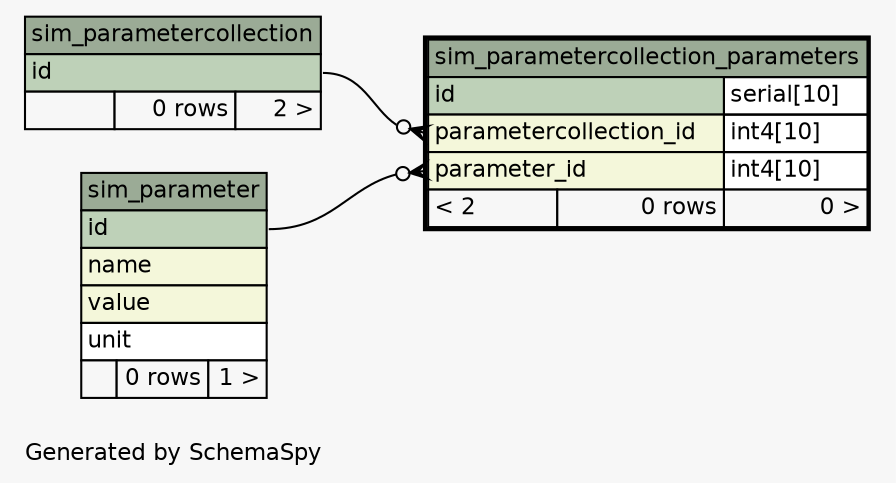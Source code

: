 // dot 2.20.2 on Linux 2.6.32-53-generic
// SchemaSpy rev 590
digraph "oneDegreeRelationshipsDiagram" {
  graph [
    rankdir="RL"
    bgcolor="#f7f7f7"
    label="\nGenerated by SchemaSpy"
    labeljust="l"
    nodesep="0.18"
    ranksep="0.46"
    fontname="Helvetica"
    fontsize="11"
  ];
  node [
    fontname="Helvetica"
    fontsize="11"
    shape="plaintext"
  ];
  edge [
    arrowsize="0.8"
  ];
  "sim_parametercollection_parameters":"parameter_id":w -> "sim_parameter":"id":e [arrowhead=none dir=back arrowtail=crowodot];
  "sim_parametercollection_parameters":"parametercollection_id":w -> "sim_parametercollection":"id":e [arrowhead=none dir=back arrowtail=crowodot];
  "sim_parameter" [
    label=<
    <TABLE BORDER="0" CELLBORDER="1" CELLSPACING="0" BGCOLOR="#ffffff">
      <TR><TD COLSPAN="3" BGCOLOR="#9bab96" ALIGN="CENTER">sim_parameter</TD></TR>
      <TR><TD PORT="id" COLSPAN="3" BGCOLOR="#bed1b8" ALIGN="LEFT">id</TD></TR>
      <TR><TD PORT="name" COLSPAN="3" BGCOLOR="#f4f7da" ALIGN="LEFT">name</TD></TR>
      <TR><TD PORT="value" COLSPAN="3" BGCOLOR="#f4f7da" ALIGN="LEFT">value</TD></TR>
      <TR><TD PORT="unit" COLSPAN="3" ALIGN="LEFT">unit</TD></TR>
      <TR><TD ALIGN="LEFT" BGCOLOR="#f7f7f7">  </TD><TD ALIGN="RIGHT" BGCOLOR="#f7f7f7">0 rows</TD><TD ALIGN="RIGHT" BGCOLOR="#f7f7f7">1 &gt;</TD></TR>
    </TABLE>>
    URL="sim_parameter.html"
    tooltip="sim_parameter"
  ];
  "sim_parametercollection" [
    label=<
    <TABLE BORDER="0" CELLBORDER="1" CELLSPACING="0" BGCOLOR="#ffffff">
      <TR><TD COLSPAN="3" BGCOLOR="#9bab96" ALIGN="CENTER">sim_parametercollection</TD></TR>
      <TR><TD PORT="id" COLSPAN="3" BGCOLOR="#bed1b8" ALIGN="LEFT">id</TD></TR>
      <TR><TD ALIGN="LEFT" BGCOLOR="#f7f7f7">  </TD><TD ALIGN="RIGHT" BGCOLOR="#f7f7f7">0 rows</TD><TD ALIGN="RIGHT" BGCOLOR="#f7f7f7">2 &gt;</TD></TR>
    </TABLE>>
    URL="sim_parametercollection.html"
    tooltip="sim_parametercollection"
  ];
  "sim_parametercollection_parameters" [
    label=<
    <TABLE BORDER="2" CELLBORDER="1" CELLSPACING="0" BGCOLOR="#ffffff">
      <TR><TD COLSPAN="3" BGCOLOR="#9bab96" ALIGN="CENTER">sim_parametercollection_parameters</TD></TR>
      <TR><TD PORT="id" COLSPAN="2" BGCOLOR="#bed1b8" ALIGN="LEFT">id</TD><TD PORT="id.type" ALIGN="LEFT">serial[10]</TD></TR>
      <TR><TD PORT="parametercollection_id" COLSPAN="2" BGCOLOR="#f4f7da" ALIGN="LEFT">parametercollection_id</TD><TD PORT="parametercollection_id.type" ALIGN="LEFT">int4[10]</TD></TR>
      <TR><TD PORT="parameter_id" COLSPAN="2" BGCOLOR="#f4f7da" ALIGN="LEFT">parameter_id</TD><TD PORT="parameter_id.type" ALIGN="LEFT">int4[10]</TD></TR>
      <TR><TD ALIGN="LEFT" BGCOLOR="#f7f7f7">&lt; 2</TD><TD ALIGN="RIGHT" BGCOLOR="#f7f7f7">0 rows</TD><TD ALIGN="RIGHT" BGCOLOR="#f7f7f7">0 &gt;</TD></TR>
    </TABLE>>
    URL="sim_parametercollection_parameters.html"
    tooltip="sim_parametercollection_parameters"
  ];
}

